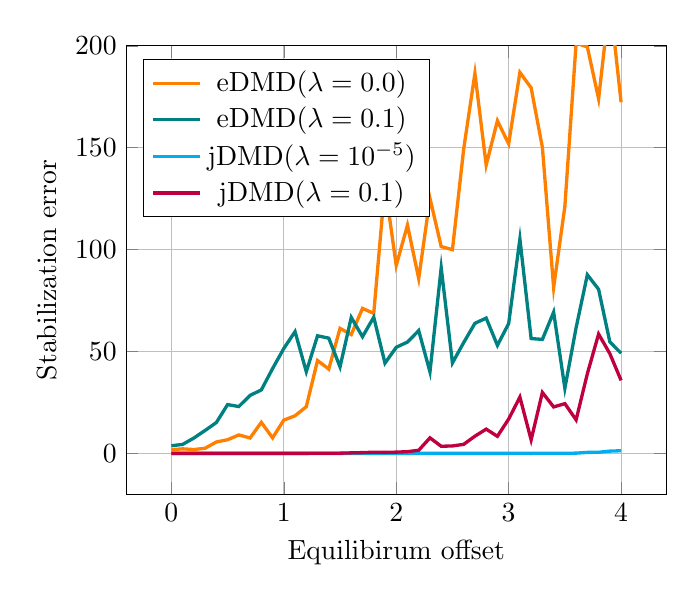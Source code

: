 % Recommended preamble:
\begin{tikzpicture}
\begin{axis}[xmajorgrids, ymajorgrids, xlabel={Equilibirum offset}, ylabel={Stabilization error}, legend pos={north west}, ymax={200}]
    \addplot+[no marks, very thick, color={orange}]
        coordinates {
            (0.0,1.807)
            (0.1,2.228)
            (0.2,1.886)
            (0.3,2.502)
            (0.4,5.592)
            (0.5,6.7)
            (0.6,9.045)
            (0.7,7.552)
            (0.8,15.236)
            (0.9,7.604)
            (1.0,16.324)
            (1.1,18.458)
            (1.2,22.894)
            (1.3,45.568)
            (1.4,41.362)
            (1.5,61.352)
            (1.6,58.313)
            (1.7,71.149)
            (1.8,68.692)
            (1.9,131.788)
            (2.0,92.195)
            (2.1,111.998)
            (2.2,85.807)
            (2.3,125.186)
            (2.4,101.49)
            (2.5,99.98)
            (2.6,149.368)
            (2.7,186.497)
            (2.8,141.443)
            (2.9,163.221)
            (3.0,151.914)
            (3.1,186.942)
            (3.2,179.358)
            (3.3,150.166)
            (3.4,81.379)
            (3.5,121.255)
            (3.6,201.305)
            (3.7,199.468)
            (3.8,173.994)
            (3.9,222.891)
            (4.0,172.297)
        }
        ;
    \addplot+[no marks, very thick, color={teal}]
        coordinates {
            (0.0,3.757)
            (0.1,4.389)
            (0.2,7.536)
            (0.3,11.256)
            (0.4,15.129)
            (0.5,23.939)
            (0.6,22.979)
            (0.7,28.48)
            (0.8,31.118)
            (0.9,41.607)
            (1.0,51.469)
            (1.1,59.767)
            (1.2,40.086)
            (1.3,57.706)
            (1.4,56.546)
            (1.5,42.448)
            (1.6,66.725)
            (1.7,57.239)
            (1.8,66.824)
            (1.9,44.276)
            (2.0,52.053)
            (2.1,54.63)
            (2.2,60.247)
            (2.3,39.99)
            (2.4,91.075)
            (2.5,44.403)
            (2.6,54.375)
            (2.7,63.838)
            (2.8,66.383)
            (2.9,53.029)
            (3.0,63.691)
            (3.1,105.19)
            (3.2,56.341)
            (3.3,55.942)
            (3.4,69.295)
            (3.5,31.985)
            (3.6,61.681)
            (3.7,87.643)
            (3.8,80.513)
            (3.9,54.696)
            (4.0,49.151)
        }
        ;
    \addplot+[no marks, very thick, color={cyan}]
        coordinates {
            (0.0,0.003)
            (0.1,0.003)
            (0.2,0.003)
            (0.3,0.003)
            (0.4,0.003)
            (0.5,0.003)
            (0.6,0.003)
            (0.7,0.003)
            (0.8,0.003)
            (0.9,0.004)
            (1.0,0.004)
            (1.1,0.004)
            (1.2,0.004)
            (1.3,0.005)
            (1.4,0.004)
            (1.5,0.004)
            (1.6,0.006)
            (1.7,0.006)
            (1.8,0.005)
            (1.9,0.006)
            (2.0,0.007)
            (2.1,0.007)
            (2.2,0.008)
            (2.3,0.008)
            (2.4,0.01)
            (2.5,0.008)
            (2.6,0.01)
            (2.7,0.014)
            (2.8,0.016)
            (2.9,0.014)
            (3.0,0.023)
            (3.1,0.037)
            (3.2,0.02)
            (3.3,0.063)
            (3.4,0.041)
            (3.5,0.051)
            (3.6,0.122)
            (3.7,0.484)
            (3.8,0.549)
            (3.9,1.104)
            (4.0,1.298)
        }
        ;
    \addplot+[no marks, very thick, color={purple}]
        coordinates {
            (0.0,0.003)
            (0.1,0.003)
            (0.2,0.003)
            (0.3,0.003)
            (0.4,0.003)
            (0.5,0.003)
            (0.6,0.003)
            (0.7,0.003)
            (0.8,0.003)
            (0.9,0.004)
            (1.0,0.008)
            (1.1,0.012)
            (1.2,0.014)
            (1.3,0.052)
            (1.4,0.086)
            (1.5,0.103)
            (1.6,0.259)
            (1.7,0.379)
            (1.8,0.573)
            (1.9,0.495)
            (2.0,0.617)
            (2.1,0.842)
            (2.2,1.532)
            (2.3,7.63)
            (2.4,3.494)
            (2.5,3.648)
            (2.6,4.438)
            (2.7,8.449)
            (2.8,11.9)
            (2.9,8.383)
            (3.0,16.843)
            (3.1,27.621)
            (3.2,6.649)
            (3.3,29.893)
            (3.4,22.789)
            (3.5,24.404)
            (3.6,16.443)
            (3.7,39.115)
            (3.8,58.558)
            (3.9,48.944)
            (4.0,35.831)
        }
        ;
    \legend{{eDMD$(\lambda = 0.0)$},{eDMD$(\lambda = 0.1)$},{jDMD$(\lambda = 10^{-5})$},{jDMD$(\lambda = 0.1)$}}
\end{axis}
\end{tikzpicture}
